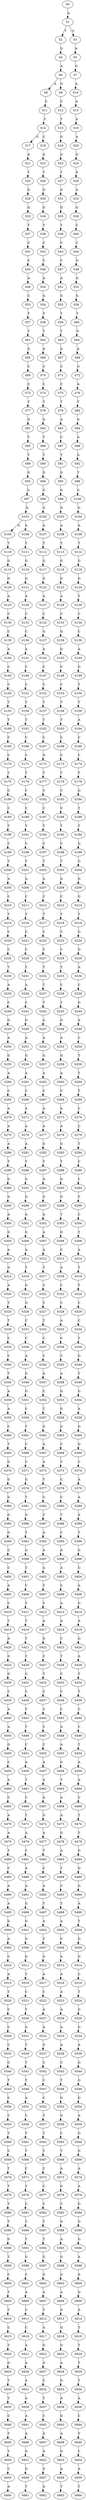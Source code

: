 strict digraph  {
	S0 -> S1 [ label = A ];
	S1 -> S2 [ label = T ];
	S1 -> S3 [ label = G ];
	S2 -> S4 [ label = G ];
	S3 -> S5 [ label = A ];
	S4 -> S6 [ label = A ];
	S5 -> S7 [ label = G ];
	S6 -> S8 [ label = A ];
	S6 -> S9 [ label = G ];
	S7 -> S10 [ label = A ];
	S8 -> S11 [ label = C ];
	S9 -> S12 [ label = C ];
	S10 -> S13 [ label = A ];
	S11 -> S14 [ label = C ];
	S12 -> S15 [ label = T ];
	S13 -> S16 [ label = A ];
	S14 -> S17 [ label = G ];
	S14 -> S18 [ label = C ];
	S15 -> S19 [ label = G ];
	S16 -> S20 [ label = A ];
	S17 -> S21 [ label = A ];
	S18 -> S22 [ label = A ];
	S19 -> S23 [ label = G ];
	S20 -> S24 [ label = G ];
	S21 -> S25 [ label = T ];
	S22 -> S26 [ label = T ];
	S23 -> S27 [ label = T ];
	S24 -> S28 [ label = A ];
	S25 -> S29 [ label = G ];
	S26 -> S30 [ label = G ];
	S27 -> S31 [ label = G ];
	S28 -> S32 [ label = A ];
	S29 -> S33 [ label = G ];
	S30 -> S34 [ label = G ];
	S31 -> S35 [ label = G ];
	S32 -> S36 [ label = G ];
	S33 -> S37 [ label = T ];
	S34 -> S38 [ label = T ];
	S35 -> S39 [ label = T ];
	S36 -> S40 [ label = C ];
	S37 -> S41 [ label = C ];
	S38 -> S42 [ label = C ];
	S39 -> S43 [ label = C ];
	S40 -> S44 [ label = C ];
	S41 -> S45 [ label = C ];
	S42 -> S46 [ label = C ];
	S43 -> S47 [ label = C ];
	S44 -> S48 [ label = G ];
	S45 -> S49 [ label = A ];
	S46 -> S50 [ label = A ];
	S47 -> S51 [ label = A ];
	S48 -> S52 [ label = G ];
	S49 -> S53 [ label = C ];
	S50 -> S54 [ label = G ];
	S51 -> S55 [ label = G ];
	S52 -> S56 [ label = G ];
	S53 -> S57 [ label = T ];
	S54 -> S58 [ label = T ];
	S55 -> S59 [ label = T ];
	S56 -> S60 [ label = T ];
	S57 -> S61 [ label = T ];
	S58 -> S62 [ label = T ];
	S59 -> S63 [ label = T ];
	S60 -> S64 [ label = G ];
	S61 -> S65 [ label = A ];
	S62 -> S66 [ label = A ];
	S63 -> S67 [ label = A ];
	S64 -> S68 [ label = A ];
	S65 -> S69 [ label = C ];
	S66 -> S70 [ label = C ];
	S67 -> S71 [ label = C ];
	S68 -> S72 [ label = G ];
	S69 -> S73 [ label = C ];
	S70 -> S74 [ label = C ];
	S71 -> S75 [ label = C ];
	S72 -> S76 [ label = A ];
	S73 -> S77 [ label = T ];
	S74 -> S78 [ label = T ];
	S75 -> S79 [ label = T ];
	S76 -> S80 [ label = T ];
	S77 -> S81 [ label = G ];
	S78 -> S82 [ label = G ];
	S79 -> S83 [ label = A ];
	S80 -> S84 [ label = G ];
	S81 -> S85 [ label = T ];
	S82 -> S86 [ label = T ];
	S83 -> S87 [ label = C ];
	S84 -> S88 [ label = A ];
	S85 -> S89 [ label = T ];
	S86 -> S90 [ label = T ];
	S87 -> S91 [ label = T ];
	S88 -> S92 [ label = A ];
	S89 -> S93 [ label = G ];
	S90 -> S94 [ label = G ];
	S91 -> S95 [ label = G ];
	S92 -> S96 [ label = T ];
	S93 -> S97 [ label = G ];
	S94 -> S98 [ label = G ];
	S95 -> S99 [ label = G ];
	S96 -> S100 [ label = C ];
	S97 -> S101 [ label = G ];
	S98 -> S102 [ label = G ];
	S99 -> S103 [ label = G ];
	S100 -> S104 [ label = G ];
	S101 -> S105 [ label = G ];
	S101 -> S106 [ label = A ];
	S102 -> S107 [ label = A ];
	S103 -> S108 [ label = A ];
	S104 -> S109 [ label = A ];
	S105 -> S110 [ label = T ];
	S106 -> S111 [ label = T ];
	S107 -> S112 [ label = T ];
	S108 -> S113 [ label = T ];
	S109 -> S114 [ label = T ];
	S110 -> S115 [ label = G ];
	S111 -> S116 [ label = G ];
	S112 -> S117 [ label = G ];
	S113 -> S118 [ label = G ];
	S114 -> S119 [ label = G ];
	S115 -> S120 [ label = G ];
	S116 -> S121 [ label = G ];
	S117 -> S122 [ label = G ];
	S118 -> S123 [ label = G ];
	S119 -> S124 [ label = G ];
	S120 -> S125 [ label = A ];
	S121 -> S126 [ label = A ];
	S122 -> S127 [ label = A ];
	S123 -> S128 [ label = A ];
	S124 -> S129 [ label = T ];
	S125 -> S130 [ label = C ];
	S126 -> S131 [ label = C ];
	S127 -> S132 [ label = C ];
	S128 -> S133 [ label = C ];
	S129 -> S134 [ label = C ];
	S130 -> S135 [ label = C ];
	S131 -> S136 [ label = C ];
	S132 -> S137 [ label = G ];
	S133 -> S138 [ label = G ];
	S134 -> S139 [ label = C ];
	S135 -> S140 [ label = A ];
	S136 -> S141 [ label = A ];
	S137 -> S142 [ label = A ];
	S138 -> S143 [ label = G ];
	S139 -> S144 [ label = A ];
	S140 -> S145 [ label = C ];
	S141 -> S146 [ label = C ];
	S142 -> S147 [ label = C ];
	S143 -> S148 [ label = C ];
	S144 -> S149 [ label = G ];
	S145 -> S150 [ label = C ];
	S146 -> S151 [ label = C ];
	S147 -> S152 [ label = C ];
	S148 -> S153 [ label = C ];
	S149 -> S154 [ label = T ];
	S150 -> S155 [ label = T ];
	S151 -> S156 [ label = T ];
	S152 -> S157 [ label = T ];
	S153 -> S158 [ label = T ];
	S154 -> S159 [ label = T ];
	S155 -> S160 [ label = T ];
	S156 -> S161 [ label = T ];
	S157 -> S162 [ label = T ];
	S158 -> S163 [ label = T ];
	S159 -> S164 [ label = A ];
	S160 -> S165 [ label = C ];
	S161 -> S166 [ label = C ];
	S162 -> S167 [ label = C ];
	S163 -> S168 [ label = C ];
	S164 -> S169 [ label = C ];
	S165 -> S170 [ label = C ];
	S166 -> S171 [ label = C ];
	S167 -> S172 [ label = G ];
	S168 -> S173 [ label = C ];
	S169 -> S174 [ label = C ];
	S170 -> S175 [ label = T ];
	S171 -> S176 [ label = T ];
	S172 -> S177 [ label = T ];
	S173 -> S178 [ label = T ];
	S174 -> S179 [ label = T ];
	S175 -> S180 [ label = C ];
	S176 -> S181 [ label = C ];
	S177 -> S182 [ label = C ];
	S178 -> S183 [ label = C ];
	S179 -> S184 [ label = G ];
	S180 -> S185 [ label = C ];
	S181 -> S186 [ label = C ];
	S182 -> S187 [ label = C ];
	S183 -> S188 [ label = C ];
	S184 -> S189 [ label = T ];
	S185 -> S190 [ label = T ];
	S186 -> S191 [ label = T ];
	S187 -> S192 [ label = T ];
	S188 -> S193 [ label = T ];
	S189 -> S194 [ label = T ];
	S190 -> S195 [ label = C ];
	S191 -> S196 [ label = C ];
	S192 -> S197 [ label = C ];
	S193 -> S198 [ label = C ];
	S194 -> S199 [ label = G ];
	S195 -> S200 [ label = T ];
	S196 -> S201 [ label = T ];
	S197 -> S202 [ label = T ];
	S198 -> S203 [ label = T ];
	S199 -> S204 [ label = G ];
	S200 -> S205 [ label = A ];
	S201 -> S206 [ label = A ];
	S202 -> S207 [ label = A ];
	S203 -> S208 [ label = A ];
	S204 -> S209 [ label = G ];
	S205 -> S210 [ label = C ];
	S206 -> S211 [ label = C ];
	S207 -> S212 [ label = C ];
	S208 -> S213 [ label = C ];
	S209 -> S214 [ label = G ];
	S210 -> S215 [ label = T ];
	S211 -> S216 [ label = T ];
	S212 -> S217 [ label = T ];
	S213 -> S218 [ label = T ];
	S214 -> S219 [ label = T ];
	S215 -> S220 [ label = C ];
	S216 -> S221 [ label = C ];
	S217 -> S222 [ label = C ];
	S218 -> S223 [ label = C ];
	S219 -> S224 [ label = G ];
	S220 -> S225 [ label = C ];
	S221 -> S226 [ label = C ];
	S222 -> S227 [ label = C ];
	S223 -> S228 [ label = C ];
	S224 -> S229 [ label = G ];
	S225 -> S230 [ label = T ];
	S226 -> S231 [ label = T ];
	S227 -> S232 [ label = T ];
	S228 -> S233 [ label = T ];
	S229 -> S234 [ label = A ];
	S230 -> S235 [ label = A ];
	S231 -> S236 [ label = A ];
	S232 -> S237 [ label = T ];
	S233 -> S238 [ label = C ];
	S234 -> S239 [ label = C ];
	S235 -> S240 [ label = C ];
	S236 -> S241 [ label = C ];
	S237 -> S242 [ label = T ];
	S238 -> S243 [ label = T ];
	S239 -> S244 [ label = G ];
	S240 -> S245 [ label = G ];
	S241 -> S246 [ label = G ];
	S242 -> S247 [ label = G ];
	S243 -> S248 [ label = G ];
	S244 -> S249 [ label = A ];
	S245 -> S250 [ label = A ];
	S246 -> S251 [ label = A ];
	S247 -> S252 [ label = A ];
	S248 -> S253 [ label = A ];
	S249 -> S254 [ label = C ];
	S250 -> S255 [ label = G ];
	S251 -> S256 [ label = G ];
	S252 -> S257 [ label = G ];
	S253 -> S258 [ label = G ];
	S254 -> S259 [ label = T ];
	S255 -> S260 [ label = A ];
	S256 -> S261 [ label = A ];
	S257 -> S262 [ label = A ];
	S258 -> S263 [ label = A ];
	S259 -> S264 [ label = T ];
	S260 -> S265 [ label = C ];
	S261 -> S266 [ label = C ];
	S262 -> S267 [ label = C ];
	S263 -> S268 [ label = C ];
	S264 -> S269 [ label = T ];
	S265 -> S270 [ label = A ];
	S266 -> S271 [ label = A ];
	S267 -> S272 [ label = A ];
	S268 -> S273 [ label = A ];
	S269 -> S274 [ label = C ];
	S270 -> S275 [ label = A ];
	S271 -> S276 [ label = A ];
	S272 -> S277 [ label = A ];
	S273 -> S278 [ label = A ];
	S274 -> S279 [ label = C ];
	S275 -> S280 [ label = A ];
	S276 -> S281 [ label = A ];
	S277 -> S282 [ label = G ];
	S278 -> S283 [ label = G ];
	S279 -> S284 [ label = T ];
	S280 -> S285 [ label = T ];
	S281 -> S286 [ label = T ];
	S282 -> S287 [ label = T ];
	S283 -> S288 [ label = T ];
	S284 -> S289 [ label = C ];
	S285 -> S290 [ label = G ];
	S286 -> S291 [ label = G ];
	S287 -> S292 [ label = G ];
	S288 -> S293 [ label = G ];
	S289 -> S294 [ label = C ];
	S290 -> S295 [ label = G ];
	S291 -> S296 [ label = G ];
	S292 -> S297 [ label = G ];
	S293 -> S298 [ label = G ];
	S294 -> S299 [ label = T ];
	S295 -> S300 [ label = A ];
	S296 -> S301 [ label = A ];
	S297 -> S302 [ label = A ];
	S298 -> S303 [ label = T ];
	S299 -> S304 [ label = C ];
	S300 -> S305 [ label = G ];
	S301 -> S306 [ label = G ];
	S302 -> S307 [ label = A ];
	S303 -> S308 [ label = G ];
	S304 -> S309 [ label = T ];
	S305 -> S310 [ label = A ];
	S306 -> S311 [ label = A ];
	S307 -> S312 [ label = A ];
	S308 -> S313 [ label = C ];
	S309 -> S314 [ label = A ];
	S310 -> S315 [ label = G ];
	S311 -> S316 [ label = T ];
	S312 -> S317 [ label = T ];
	S313 -> S318 [ label = A ];
	S314 -> S319 [ label = T ];
	S315 -> S320 [ label = A ];
	S316 -> S321 [ label = G ];
	S317 -> S322 [ label = C ];
	S318 -> S323 [ label = C ];
	S319 -> S324 [ label = T ];
	S320 -> S325 [ label = T ];
	S321 -> S326 [ label = G ];
	S322 -> S327 [ label = T ];
	S323 -> S328 [ label = C ];
	S324 -> S329 [ label = C ];
	S325 -> S330 [ label = T ];
	S326 -> S331 [ label = C ];
	S327 -> S332 [ label = T ];
	S328 -> S333 [ label = A ];
	S329 -> S334 [ label = C ];
	S330 -> S335 [ label = C ];
	S331 -> S336 [ label = C ];
	S332 -> S337 [ label = C ];
	S333 -> S338 [ label = C ];
	S334 -> S339 [ label = T ];
	S335 -> S340 [ label = C ];
	S336 -> S341 [ label = A ];
	S337 -> S342 [ label = C ];
	S338 -> S343 [ label = C ];
	S339 -> S344 [ label = G ];
	S340 -> S345 [ label = T ];
	S341 -> S346 [ label = G ];
	S342 -> S347 [ label = A ];
	S343 -> S348 [ label = A ];
	S344 -> S349 [ label = T ];
	S345 -> S350 [ label = A ];
	S346 -> S351 [ label = G ];
	S347 -> S352 [ label = C ];
	S348 -> S353 [ label = G ];
	S349 -> S354 [ label = G ];
	S350 -> S355 [ label = A ];
	S351 -> S356 [ label = C ];
	S352 -> S357 [ label = T ];
	S353 -> S358 [ label = G ];
	S354 -> S359 [ label = A ];
	S355 -> S360 [ label = C ];
	S356 -> S361 [ label = T ];
	S357 -> S362 [ label = G ];
	S358 -> S363 [ label = G ];
	S359 -> S364 [ label = G ];
	S360 -> S365 [ label = T ];
	S361 -> S366 [ label = C ];
	S362 -> S367 [ label = A ];
	S363 -> S368 [ label = C ];
	S364 -> S369 [ label = G ];
	S365 -> S370 [ label = G ];
	S366 -> S371 [ label = C ];
	S367 -> S372 [ label = A ];
	S368 -> S373 [ label = T ];
	S369 -> S374 [ label = C ];
	S370 -> S375 [ label = G ];
	S371 -> S376 [ label = G ];
	S372 -> S377 [ label = T ];
	S373 -> S378 [ label = C ];
	S374 -> S379 [ label = A ];
	S375 -> S380 [ label = G ];
	S376 -> S381 [ label = T ];
	S377 -> S382 [ label = C ];
	S378 -> S383 [ label = C ];
	S379 -> S384 [ label = A ];
	S380 -> S385 [ label = G ];
	S381 -> S386 [ label = G ];
	S382 -> S387 [ label = T ];
	S383 -> S388 [ label = T ];
	S384 -> S389 [ label = A ];
	S385 -> S390 [ label = G ];
	S386 -> S391 [ label = T ];
	S387 -> S392 [ label = A ];
	S388 -> S393 [ label = C ];
	S389 -> S394 [ label = T ];
	S390 -> S395 [ label = C ];
	S391 -> S396 [ label = G ];
	S392 -> S397 [ label = A ];
	S393 -> S398 [ label = A ];
	S394 -> S399 [ label = G ];
	S395 -> S400 [ label = C ];
	S396 -> S401 [ label = T ];
	S397 -> S402 [ label = A ];
	S398 -> S403 [ label = A ];
	S399 -> S404 [ label = G ];
	S400 -> S405 [ label = A ];
	S401 -> S406 [ label = C ];
	S402 -> S407 [ label = T ];
	S403 -> S408 [ label = C ];
	S404 -> S409 [ label = A ];
	S405 -> S410 [ label = C ];
	S406 -> S411 [ label = T ];
	S407 -> S412 [ label = C ];
	S408 -> S413 [ label = A ];
	S409 -> S414 [ label = G ];
	S410 -> S415 [ label = T ];
	S411 -> S416 [ label = T ];
	S412 -> S417 [ label = A ];
	S413 -> S418 [ label = A ];
	S414 -> S419 [ label = A ];
	S415 -> S420 [ label = A ];
	S416 -> S421 [ label = T ];
	S417 -> S422 [ label = G ];
	S418 -> S423 [ label = C ];
	S419 -> S424 [ label = G ];
	S420 -> S425 [ label = G ];
	S421 -> S426 [ label = C ];
	S422 -> S427 [ label = C ];
	S423 -> S428 [ label = T ];
	S424 -> S429 [ label = A ];
	S425 -> S430 [ label = G ];
	S426 -> S431 [ label = C ];
	S427 -> S432 [ label = T ];
	S428 -> S433 [ label = C ];
	S429 -> S434 [ label = T ];
	S430 -> S435 [ label = C ];
	S431 -> S436 [ label = C ];
	S432 -> S437 [ label = C ];
	S433 -> S438 [ label = C ];
	S434 -> S439 [ label = T ];
	S435 -> S440 [ label = A ];
	S436 -> S441 [ label = T ];
	S437 -> S442 [ label = C ];
	S438 -> S443 [ label = C ];
	S439 -> S444 [ label = C ];
	S440 -> S445 [ label = A ];
	S441 -> S446 [ label = T ];
	S442 -> S447 [ label = C ];
	S443 -> S448 [ label = A ];
	S444 -> S449 [ label = C ];
	S445 -> S450 [ label = G ];
	S446 -> S451 [ label = C ];
	S447 -> S452 [ label = C ];
	S448 -> S453 [ label = A ];
	S449 -> S454 [ label = T ];
	S450 -> S455 [ label = C ];
	S451 -> S456 [ label = A ];
	S452 -> S457 [ label = A ];
	S453 -> S458 [ label = G ];
	S454 -> S459 [ label = A ];
	S455 -> S460 [ label = A ];
	S456 -> S461 [ label = T ];
	S457 -> S462 [ label = A ];
	S458 -> S463 [ label = T ];
	S459 -> S464 [ label = A ];
	S460 -> S465 [ label = C ];
	S461 -> S466 [ label = C ];
	S462 -> S467 [ label = A ];
	S463 -> S468 [ label = A ];
	S464 -> S469 [ label = C ];
	S465 -> S470 [ label = A ];
	S466 -> S471 [ label = T ];
	S467 -> S472 [ label = G ];
	S468 -> S473 [ label = A ];
	S469 -> S474 [ label = T ];
	S470 -> S475 [ label = A ];
	S471 -> S476 [ label = A ];
	S472 -> S477 [ label = A ];
	S473 -> S478 [ label = G ];
	S474 -> S479 [ label = T ];
	S475 -> S480 [ label = T ];
	S476 -> S481 [ label = C ];
	S477 -> S482 [ label = T ];
	S478 -> S483 [ label = A ];
	S479 -> S484 [ label = G ];
	S480 -> S485 [ label = C ];
	S481 -> S486 [ label = A ];
	S482 -> S487 [ label = C ];
	S483 -> S488 [ label = T ];
	S484 -> S489 [ label = G ];
	S485 -> S490 [ label = A ];
	S486 -> S491 [ label = A ];
	S487 -> S492 [ label = A ];
	S488 -> S493 [ label = C ];
	S489 -> S494 [ label = G ];
	S490 -> S495 [ label = A ];
	S491 -> S496 [ label = G ];
	S492 -> S497 [ label = T ];
	S493 -> S498 [ label = T ];
	S494 -> S499 [ label = A ];
	S495 -> S500 [ label = G ];
	S496 -> S501 [ label = G ];
	S497 -> S502 [ label = A ];
	S498 -> S503 [ label = A ];
	S499 -> S504 [ label = T ];
	S500 -> S505 [ label = A ];
	S501 -> S506 [ label = G ];
	S502 -> S507 [ label = T ];
	S503 -> S508 [ label = C ];
	S504 -> S509 [ label = G ];
	S505 -> S510 [ label = C ];
	S506 -> S511 [ label = G ];
	S507 -> S512 [ label = G ];
	S508 -> S513 [ label = A ];
	S509 -> S514 [ label = G ];
	S510 -> S515 [ label = A ];
	S511 -> S516 [ label = T ];
	S512 -> S517 [ label = A ];
	S513 -> S518 [ label = A ];
	S514 -> S519 [ label = C ];
	S515 -> S520 [ label = T ];
	S516 -> S521 [ label = C ];
	S517 -> S522 [ label = C ];
	S518 -> S523 [ label = A ];
	S519 -> S524 [ label = T ];
	S520 -> S525 [ label = C ];
	S521 -> S526 [ label = T ];
	S522 -> S527 [ label = A ];
	S523 -> S528 [ label = A ];
	S524 -> S529 [ label = G ];
	S525 -> S530 [ label = C ];
	S526 -> S531 [ label = G ];
	S527 -> S532 [ label = A ];
	S528 -> S533 [ label = A ];
	S529 -> S534 [ label = G ];
	S530 -> S535 [ label = C ];
	S531 -> S536 [ label = T ];
	S532 -> S537 [ label = G ];
	S533 -> S538 [ label = A ];
	S534 -> S539 [ label = A ];
	S535 -> S540 [ label = C ];
	S536 -> S541 [ label = T ];
	S537 -> S542 [ label = C ];
	S538 -> S543 [ label = C ];
	S539 -> S544 [ label = G ];
	S540 -> S545 [ label = T ];
	S541 -> S546 [ label = T ];
	S542 -> S547 [ label = C ];
	S543 -> S548 [ label = T ];
	S544 -> S549 [ label = G ];
	S545 -> S550 [ label = C ];
	S546 -> S551 [ label = A ];
	S547 -> S552 [ label = C ];
	S548 -> S553 [ label = G ];
	S549 -> S554 [ label = G ];
	S550 -> S555 [ label = C ];
	S551 -> S556 [ label = C ];
	S552 -> S557 [ label = T ];
	S553 -> S558 [ label = G ];
	S554 -> S559 [ label = A ];
	S555 -> S560 [ label = T ];
	S556 -> S561 [ label = T ];
	S557 -> S562 [ label = T ];
	S558 -> S563 [ label = C ];
	S559 -> S564 [ label = G ];
	S560 -> S565 [ label = C ];
	S561 -> S566 [ label = T ];
	S562 -> S567 [ label = T ];
	S563 -> S568 [ label = T ];
	S564 -> S569 [ label = G ];
	S565 -> S570 [ label = T ];
	S566 -> S571 [ label = C ];
	S567 -> S572 [ label = C ];
	S568 -> S573 [ label = A ];
	S569 -> S574 [ label = A ];
	S570 -> S575 [ label = T ];
	S571 -> S576 [ label = T ];
	S572 -> S577 [ label = C ];
	S573 -> S578 [ label = G ];
	S574 -> S579 [ label = A ];
	S575 -> S580 [ label = T ];
	S576 -> S581 [ label = C ];
	S577 -> S582 [ label = C ];
	S578 -> S583 [ label = C ];
	S579 -> S584 [ label = G ];
	S580 -> S585 [ label = T ];
	S581 -> S586 [ label = T ];
	S582 -> S587 [ label = T ];
	S583 -> S588 [ label = G ];
	S584 -> S589 [ label = G ];
	S585 -> S590 [ label = G ];
	S586 -> S591 [ label = T ];
	S587 -> S592 [ label = T ];
	S588 -> S593 [ label = A ];
	S589 -> S594 [ label = G ];
	S590 -> S595 [ label = T ];
	S591 -> S596 [ label = G ];
	S592 -> S597 [ label = G ];
	S593 -> S598 [ label = G ];
	S594 -> S599 [ label = A ];
	S595 -> S600 [ label = C ];
	S596 -> S601 [ label = C ];
	S597 -> S602 [ label = G ];
	S598 -> S603 [ label = G ];
	S599 -> S604 [ label = A ];
	S600 -> S605 [ label = T ];
	S601 -> S606 [ label = A ];
	S602 -> S607 [ label = A ];
	S603 -> S608 [ label = A ];
	S604 -> S609 [ label = G ];
	S605 -> S610 [ label = T ];
	S606 -> S611 [ label = C ];
	S607 -> S612 [ label = T ];
	S608 -> S613 [ label = G ];
	S609 -> S614 [ label = A ];
	S610 -> S615 [ label = C ];
	S611 -> S616 [ label = C ];
	S612 -> S617 [ label = A ];
	S613 -> S618 [ label = G ];
	S614 -> S619 [ label = T ];
	S615 -> S620 [ label = T ];
	S616 -> S621 [ label = A ];
	S617 -> S622 [ label = G ];
	S618 -> S623 [ label = G ];
	S619 -> S624 [ label = T ];
	S620 -> S625 [ label = G ];
	S621 -> S626 [ label = A ];
	S622 -> S627 [ label = G ];
	S623 -> S628 [ label = A ];
	S624 -> S629 [ label = T ];
	S625 -> S630 [ label = T ];
	S626 -> S631 [ label = A ];
	S627 -> S632 [ label = C ];
	S628 -> S633 [ label = G ];
	S629 -> S634 [ label = T ];
	S630 -> S635 [ label = T ];
	S631 -> S636 [ label = A ];
	S632 -> S637 [ label = T ];
	S633 -> S638 [ label = A ];
	S634 -> S639 [ label = A ];
	S635 -> S640 [ label = C ];
	S636 -> S641 [ label = A ];
	S637 -> S642 [ label = C ];
	S638 -> S643 [ label = G ];
	S639 -> S644 [ label = C ];
	S640 -> S645 [ label = T ];
	S641 -> S646 [ label = A ];
	S642 -> S647 [ label = A ];
	S643 -> S648 [ label = A ];
	S644 -> S649 [ label = T ];
	S645 -> S650 [ label = T ];
	S646 -> S651 [ label = G ];
	S647 -> S652 [ label = A ];
	S648 -> S653 [ label = G ];
	S649 -> S654 [ label = C ];
	S650 -> S655 [ label = C ];
	S651 -> S656 [ label = G ];
	S652 -> S657 [ label = G ];
	S653 -> S658 [ label = A ];
	S654 -> S659 [ label = A ];
	S655 -> S660 [ label = A ];
	S656 -> S661 [ label = T ];
	S657 -> S662 [ label = A ];
	S658 -> S663 [ label = T ];
	S659 -> S664 [ label = T ];
}
